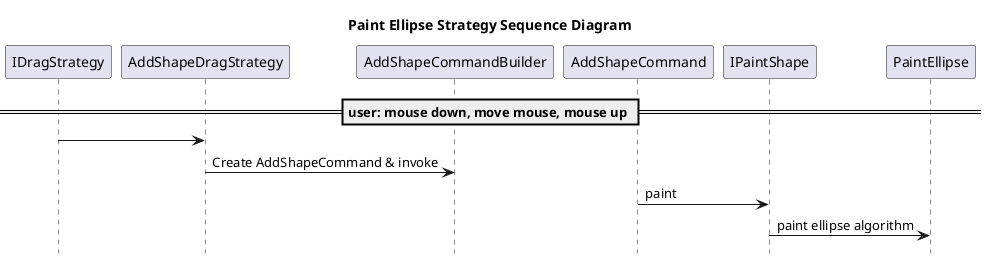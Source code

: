 @startuml paint ellipse strategy sequence diagram 
hide footbox
title Paint Ellipse Strategy Sequence Diagram

== user: mouse down, move mouse, mouse up ==
IDragStrategy -> AddShapeDragStrategy 
AddShapeDragStrategy -> AddShapeCommandBuilder : Create AddShapeCommand & invoke

AddShapeCommand -> IPaintShape : paint
IPaintShape -> PaintEllipse : paint ellipse algorithm
@enduml